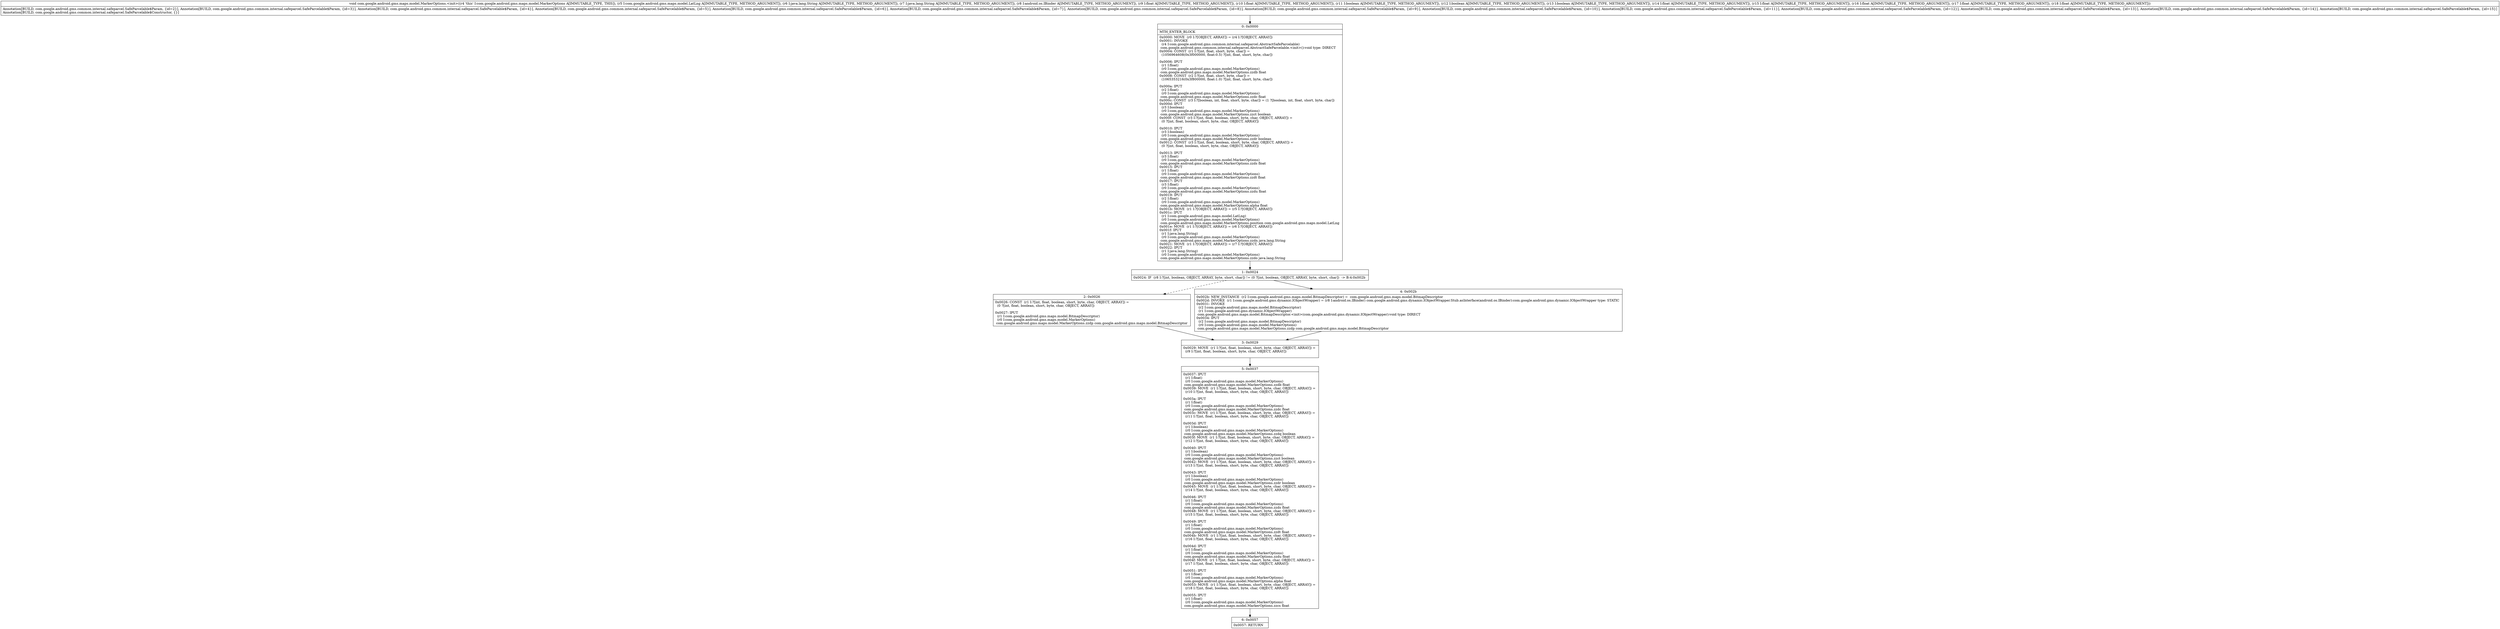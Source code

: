 digraph "CFG forcom.google.android.gms.maps.model.MarkerOptions.\<init\>(Lcom\/google\/android\/gms\/maps\/model\/LatLng;Ljava\/lang\/String;Ljava\/lang\/String;Landroid\/os\/IBinder;FFZZZFFFFF)V" {
Node_0 [shape=record,label="{0\:\ 0x0000|MTH_ENTER_BLOCK\l|0x0000: MOVE  (r0 I:?[OBJECT, ARRAY]) = (r4 I:?[OBJECT, ARRAY]) \l0x0001: INVOKE  \l  (r4 I:com.google.android.gms.common.internal.safeparcel.AbstractSafeParcelable)\l com.google.android.gms.common.internal.safeparcel.AbstractSafeParcelable.\<init\>():void type: DIRECT \l0x0004: CONST  (r1 I:?[int, float, short, byte, char]) = \l  (1056964608(0x3f000000, float:0.5) ?[int, float, short, byte, char])\l \l0x0006: IPUT  \l  (r1 I:float)\l  (r0 I:com.google.android.gms.maps.model.MarkerOptions)\l com.google.android.gms.maps.model.MarkerOptions.zzdb float \l0x0008: CONST  (r2 I:?[int, float, short, byte, char]) = \l  (1065353216(0x3f800000, float:1.0) ?[int, float, short, byte, char])\l \l0x000a: IPUT  \l  (r2 I:float)\l  (r0 I:com.google.android.gms.maps.model.MarkerOptions)\l com.google.android.gms.maps.model.MarkerOptions.zzdc float \l0x000c: CONST  (r3 I:?[boolean, int, float, short, byte, char]) = (1 ?[boolean, int, float, short, byte, char]) \l0x000d: IPUT  \l  (r3 I:boolean)\l  (r0 I:com.google.android.gms.maps.model.MarkerOptions)\l com.google.android.gms.maps.model.MarkerOptions.zzct boolean \l0x000f: CONST  (r3 I:?[int, float, boolean, short, byte, char, OBJECT, ARRAY]) = \l  (0 ?[int, float, boolean, short, byte, char, OBJECT, ARRAY])\l \l0x0010: IPUT  \l  (r3 I:boolean)\l  (r0 I:com.google.android.gms.maps.model.MarkerOptions)\l com.google.android.gms.maps.model.MarkerOptions.zzdr boolean \l0x0012: CONST  (r3 I:?[int, float, boolean, short, byte, char, OBJECT, ARRAY]) = \l  (0 ?[int, float, boolean, short, byte, char, OBJECT, ARRAY])\l \l0x0013: IPUT  \l  (r3 I:float)\l  (r0 I:com.google.android.gms.maps.model.MarkerOptions)\l com.google.android.gms.maps.model.MarkerOptions.zzds float \l0x0015: IPUT  \l  (r1 I:float)\l  (r0 I:com.google.android.gms.maps.model.MarkerOptions)\l com.google.android.gms.maps.model.MarkerOptions.zzdt float \l0x0017: IPUT  \l  (r3 I:float)\l  (r0 I:com.google.android.gms.maps.model.MarkerOptions)\l com.google.android.gms.maps.model.MarkerOptions.zzdu float \l0x0019: IPUT  \l  (r2 I:float)\l  (r0 I:com.google.android.gms.maps.model.MarkerOptions)\l com.google.android.gms.maps.model.MarkerOptions.alpha float \l0x001b: MOVE  (r1 I:?[OBJECT, ARRAY]) = (r5 I:?[OBJECT, ARRAY]) \l0x001c: IPUT  \l  (r1 I:com.google.android.gms.maps.model.LatLng)\l  (r0 I:com.google.android.gms.maps.model.MarkerOptions)\l com.google.android.gms.maps.model.MarkerOptions.position com.google.android.gms.maps.model.LatLng \l0x001e: MOVE  (r1 I:?[OBJECT, ARRAY]) = (r6 I:?[OBJECT, ARRAY]) \l0x001f: IPUT  \l  (r1 I:java.lang.String)\l  (r0 I:com.google.android.gms.maps.model.MarkerOptions)\l com.google.android.gms.maps.model.MarkerOptions.zzdn java.lang.String \l0x0021: MOVE  (r1 I:?[OBJECT, ARRAY]) = (r7 I:?[OBJECT, ARRAY]) \l0x0022: IPUT  \l  (r1 I:java.lang.String)\l  (r0 I:com.google.android.gms.maps.model.MarkerOptions)\l com.google.android.gms.maps.model.MarkerOptions.zzdo java.lang.String \l}"];
Node_1 [shape=record,label="{1\:\ 0x0024|0x0024: IF  (r8 I:?[int, boolean, OBJECT, ARRAY, byte, short, char]) != (0 ?[int, boolean, OBJECT, ARRAY, byte, short, char])  \-\> B:4:0x002b \l}"];
Node_2 [shape=record,label="{2\:\ 0x0026|0x0026: CONST  (r1 I:?[int, float, boolean, short, byte, char, OBJECT, ARRAY]) = \l  (0 ?[int, float, boolean, short, byte, char, OBJECT, ARRAY])\l \l0x0027: IPUT  \l  (r1 I:com.google.android.gms.maps.model.BitmapDescriptor)\l  (r0 I:com.google.android.gms.maps.model.MarkerOptions)\l com.google.android.gms.maps.model.MarkerOptions.zzdp com.google.android.gms.maps.model.BitmapDescriptor \l}"];
Node_3 [shape=record,label="{3\:\ 0x0029|0x0029: MOVE  (r1 I:?[int, float, boolean, short, byte, char, OBJECT, ARRAY]) = \l  (r9 I:?[int, float, boolean, short, byte, char, OBJECT, ARRAY])\l \l}"];
Node_4 [shape=record,label="{4\:\ 0x002b|0x002b: NEW_INSTANCE  (r2 I:com.google.android.gms.maps.model.BitmapDescriptor) =  com.google.android.gms.maps.model.BitmapDescriptor \l0x002d: INVOKE  (r1 I:com.google.android.gms.dynamic.IObjectWrapper) = (r8 I:android.os.IBinder) com.google.android.gms.dynamic.IObjectWrapper.Stub.asInterface(android.os.IBinder):com.google.android.gms.dynamic.IObjectWrapper type: STATIC \l0x0031: INVOKE  \l  (r2 I:com.google.android.gms.maps.model.BitmapDescriptor)\l  (r1 I:com.google.android.gms.dynamic.IObjectWrapper)\l com.google.android.gms.maps.model.BitmapDescriptor.\<init\>(com.google.android.gms.dynamic.IObjectWrapper):void type: DIRECT \l0x0034: IPUT  \l  (r2 I:com.google.android.gms.maps.model.BitmapDescriptor)\l  (r0 I:com.google.android.gms.maps.model.MarkerOptions)\l com.google.android.gms.maps.model.MarkerOptions.zzdp com.google.android.gms.maps.model.BitmapDescriptor \l}"];
Node_5 [shape=record,label="{5\:\ 0x0037|0x0037: IPUT  \l  (r1 I:float)\l  (r0 I:com.google.android.gms.maps.model.MarkerOptions)\l com.google.android.gms.maps.model.MarkerOptions.zzdb float \l0x0039: MOVE  (r1 I:?[int, float, boolean, short, byte, char, OBJECT, ARRAY]) = \l  (r10 I:?[int, float, boolean, short, byte, char, OBJECT, ARRAY])\l \l0x003a: IPUT  \l  (r1 I:float)\l  (r0 I:com.google.android.gms.maps.model.MarkerOptions)\l com.google.android.gms.maps.model.MarkerOptions.zzdc float \l0x003c: MOVE  (r1 I:?[int, float, boolean, short, byte, char, OBJECT, ARRAY]) = \l  (r11 I:?[int, float, boolean, short, byte, char, OBJECT, ARRAY])\l \l0x003d: IPUT  \l  (r1 I:boolean)\l  (r0 I:com.google.android.gms.maps.model.MarkerOptions)\l com.google.android.gms.maps.model.MarkerOptions.zzdq boolean \l0x003f: MOVE  (r1 I:?[int, float, boolean, short, byte, char, OBJECT, ARRAY]) = \l  (r12 I:?[int, float, boolean, short, byte, char, OBJECT, ARRAY])\l \l0x0040: IPUT  \l  (r1 I:boolean)\l  (r0 I:com.google.android.gms.maps.model.MarkerOptions)\l com.google.android.gms.maps.model.MarkerOptions.zzct boolean \l0x0042: MOVE  (r1 I:?[int, float, boolean, short, byte, char, OBJECT, ARRAY]) = \l  (r13 I:?[int, float, boolean, short, byte, char, OBJECT, ARRAY])\l \l0x0043: IPUT  \l  (r1 I:boolean)\l  (r0 I:com.google.android.gms.maps.model.MarkerOptions)\l com.google.android.gms.maps.model.MarkerOptions.zzdr boolean \l0x0045: MOVE  (r1 I:?[int, float, boolean, short, byte, char, OBJECT, ARRAY]) = \l  (r14 I:?[int, float, boolean, short, byte, char, OBJECT, ARRAY])\l \l0x0046: IPUT  \l  (r1 I:float)\l  (r0 I:com.google.android.gms.maps.model.MarkerOptions)\l com.google.android.gms.maps.model.MarkerOptions.zzds float \l0x0048: MOVE  (r1 I:?[int, float, boolean, short, byte, char, OBJECT, ARRAY]) = \l  (r15 I:?[int, float, boolean, short, byte, char, OBJECT, ARRAY])\l \l0x0049: IPUT  \l  (r1 I:float)\l  (r0 I:com.google.android.gms.maps.model.MarkerOptions)\l com.google.android.gms.maps.model.MarkerOptions.zzdt float \l0x004b: MOVE  (r1 I:?[int, float, boolean, short, byte, char, OBJECT, ARRAY]) = \l  (r16 I:?[int, float, boolean, short, byte, char, OBJECT, ARRAY])\l \l0x004d: IPUT  \l  (r1 I:float)\l  (r0 I:com.google.android.gms.maps.model.MarkerOptions)\l com.google.android.gms.maps.model.MarkerOptions.zzdu float \l0x004f: MOVE  (r1 I:?[int, float, boolean, short, byte, char, OBJECT, ARRAY]) = \l  (r17 I:?[int, float, boolean, short, byte, char, OBJECT, ARRAY])\l \l0x0051: IPUT  \l  (r1 I:float)\l  (r0 I:com.google.android.gms.maps.model.MarkerOptions)\l com.google.android.gms.maps.model.MarkerOptions.alpha float \l0x0053: MOVE  (r1 I:?[int, float, boolean, short, byte, char, OBJECT, ARRAY]) = \l  (r18 I:?[int, float, boolean, short, byte, char, OBJECT, ARRAY])\l \l0x0055: IPUT  \l  (r1 I:float)\l  (r0 I:com.google.android.gms.maps.model.MarkerOptions)\l com.google.android.gms.maps.model.MarkerOptions.zzcs float \l}"];
Node_6 [shape=record,label="{6\:\ 0x0057|0x0057: RETURN   \l}"];
MethodNode[shape=record,label="{void com.google.android.gms.maps.model.MarkerOptions.\<init\>((r4 'this' I:com.google.android.gms.maps.model.MarkerOptions A[IMMUTABLE_TYPE, THIS]), (r5 I:com.google.android.gms.maps.model.LatLng A[IMMUTABLE_TYPE, METHOD_ARGUMENT]), (r6 I:java.lang.String A[IMMUTABLE_TYPE, METHOD_ARGUMENT]), (r7 I:java.lang.String A[IMMUTABLE_TYPE, METHOD_ARGUMENT]), (r8 I:android.os.IBinder A[IMMUTABLE_TYPE, METHOD_ARGUMENT]), (r9 I:float A[IMMUTABLE_TYPE, METHOD_ARGUMENT]), (r10 I:float A[IMMUTABLE_TYPE, METHOD_ARGUMENT]), (r11 I:boolean A[IMMUTABLE_TYPE, METHOD_ARGUMENT]), (r12 I:boolean A[IMMUTABLE_TYPE, METHOD_ARGUMENT]), (r13 I:boolean A[IMMUTABLE_TYPE, METHOD_ARGUMENT]), (r14 I:float A[IMMUTABLE_TYPE, METHOD_ARGUMENT]), (r15 I:float A[IMMUTABLE_TYPE, METHOD_ARGUMENT]), (r16 I:float A[IMMUTABLE_TYPE, METHOD_ARGUMENT]), (r17 I:float A[IMMUTABLE_TYPE, METHOD_ARGUMENT]), (r18 I:float A[IMMUTABLE_TYPE, METHOD_ARGUMENT]))  | Annotation[BUILD, com.google.android.gms.common.internal.safeparcel.SafeParcelable$Param, \{id=2\}], Annotation[BUILD, com.google.android.gms.common.internal.safeparcel.SafeParcelable$Param, \{id=3\}], Annotation[BUILD, com.google.android.gms.common.internal.safeparcel.SafeParcelable$Param, \{id=4\}], Annotation[BUILD, com.google.android.gms.common.internal.safeparcel.SafeParcelable$Param, \{id=5\}], Annotation[BUILD, com.google.android.gms.common.internal.safeparcel.SafeParcelable$Param, \{id=6\}], Annotation[BUILD, com.google.android.gms.common.internal.safeparcel.SafeParcelable$Param, \{id=7\}], Annotation[BUILD, com.google.android.gms.common.internal.safeparcel.SafeParcelable$Param, \{id=8\}], Annotation[BUILD, com.google.android.gms.common.internal.safeparcel.SafeParcelable$Param, \{id=9\}], Annotation[BUILD, com.google.android.gms.common.internal.safeparcel.SafeParcelable$Param, \{id=10\}], Annotation[BUILD, com.google.android.gms.common.internal.safeparcel.SafeParcelable$Param, \{id=11\}], Annotation[BUILD, com.google.android.gms.common.internal.safeparcel.SafeParcelable$Param, \{id=12\}], Annotation[BUILD, com.google.android.gms.common.internal.safeparcel.SafeParcelable$Param, \{id=13\}], Annotation[BUILD, com.google.android.gms.common.internal.safeparcel.SafeParcelable$Param, \{id=14\}], Annotation[BUILD, com.google.android.gms.common.internal.safeparcel.SafeParcelable$Param, \{id=15\}]\lAnnotation[BUILD, com.google.android.gms.common.internal.safeparcel.SafeParcelable$Constructor, \{\}]\l}"];
MethodNode -> Node_0;
Node_0 -> Node_1;
Node_1 -> Node_2[style=dashed];
Node_1 -> Node_4;
Node_2 -> Node_3;
Node_3 -> Node_5;
Node_4 -> Node_3;
Node_5 -> Node_6;
}

